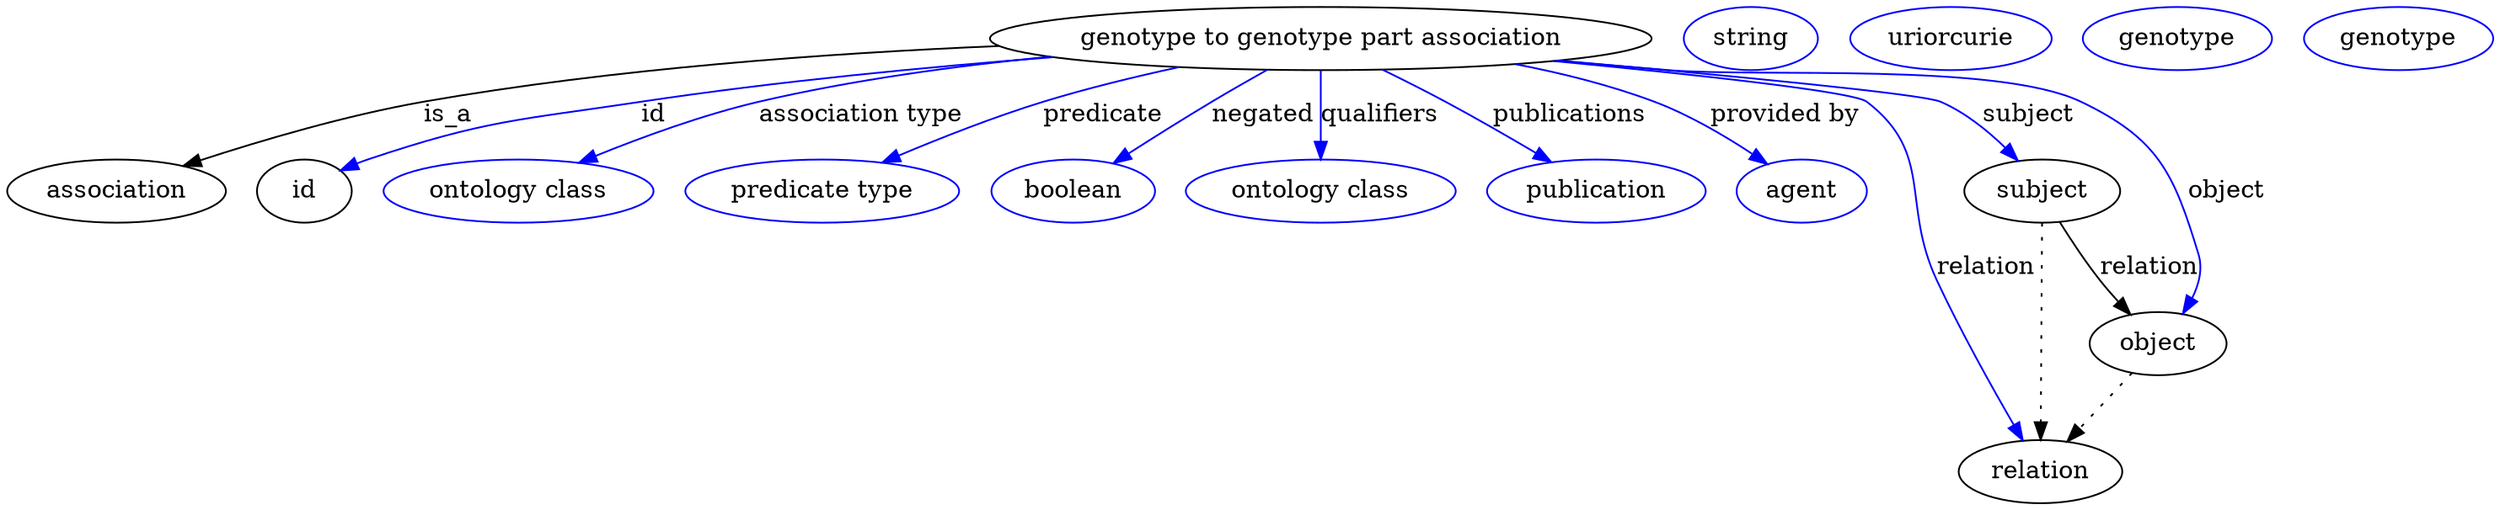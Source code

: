 digraph {
	graph [bb="0,0,1166.9,283"];
	node [label="\N"];
	"genotype to genotype part association"	 [height=0.5,
		label="genotype to genotype part association",
		pos="627.05,265",
		width=4.008];
	association	 [height=0.5,
		pos="50.046,178",
		width=1.3902];
	"genotype to genotype part association" -> association	 [label=is_a,
		lp="226.05,221.5",
		pos="e,84.578,191.04 487.74,260.2 407.43,255.6 304.88,246.6 215.05,229 173.31,220.82 127.18,206.05 94.328,194.51"];
	id	 [height=0.5,
		pos="145.05,178",
		width=0.75];
	"genotype to genotype part association" -> id	 [color=blue,
		label=id,
		lp="327.55,221.5",
		pos="e,166,189.51 510.37,254.34 453.36,248.34 383.88,239.85 322.05,229 258.65,217.88 241.57,217.87 181.05,196 179.17,195.32 177.27,194.57 \
175.37,193.78",
		style=solid];
	"association type"	 [color=blue,
		height=0.5,
		label="ontology class",
		pos="252.05,178",
		width=1.7151];
	"genotype to genotype part association" -> "association type"	 [color=blue,
		label="association type",
		lp="424.05,221.5",
		pos="e,284.47,193.38 512.47,253.98 470.39,248.45 422.63,240.42 380.05,229 350.47,221.07 318.47,208.32 293.86,197.55",
		style=solid];
	predicate	 [color=blue,
		height=0.5,
		label="predicate type",
		pos="392.05,178",
		width=1.679];
	"genotype to genotype part association" -> predicate	 [color=blue,
		label=predicate,
		lp="532.05,221.5",
		pos="e,423.82,193.39 567.04,248.61 547.72,242.91 526.32,236.13 507.05,229 482.07,219.76 454.79,207.75 433.07,197.7",
		style=solid];
	negated	 [color=blue,
		height=0.5,
		label=boolean,
		pos="509.05,178",
		width=1.0652];
	"genotype to genotype part association" -> negated	 [color=blue,
		label=negated,
		lp="597.55,221.5",
		pos="e,530.02,193.46 602.88,247.18 584.12,233.35 558.04,214.12 538.13,199.44",
		style=solid];
	qualifiers	 [color=blue,
		height=0.5,
		label="ontology class",
		pos="627.05,178",
		width=1.7151];
	"genotype to genotype part association" -> qualifiers	 [color=blue,
		label=qualifiers,
		lp="653.05,221.5",
		pos="e,627.05,196 627.05,246.97 627.05,235.19 627.05,219.56 627.05,206.16",
		style=solid];
	publications	 [color=blue,
		height=0.5,
		label=publication,
		pos="757.05,178",
		width=1.3902];
	"genotype to genotype part association" -> publications	 [color=blue,
		label=publications,
		lp="737.55,221.5",
		pos="e,734.18,194.04 655.08,247.23 664.05,241.47 674,235.02 683.05,229 697.22,219.57 712.75,208.91 725.91,199.79",
		style=solid];
	"provided by"	 [color=blue,
		height=0.5,
		label=agent,
		pos="855.05,178",
		width=0.83048];
	"genotype to genotype part association" -> "provided by"	 [color=blue,
		label="provided by",
		lp="836.05,221.5",
		pos="e,836.63,192.24 708.87,250.17 730.83,244.83 754.25,237.87 775.05,229 793.92,220.95 813.36,208.66 828.36,198.16",
		style=solid];
	relation	 [height=0.5,
		pos="970.05,18",
		width=1.0471];
	"genotype to genotype part association" -> relation	 [color=blue,
		label=relation,
		lp="947.05,134.5",
		pos="e,963.09,35.917 728.2,252.14 793.21,243.56 866.68,233.12 873.05,229 889.65,218.25 937.82,99.941 959.38,45.332",
		style=solid];
	subject	 [height=0.5,
		pos="977.05,178",
		width=0.99297];
	"genotype to genotype part association" -> subject	 [color=blue,
		label=subject,
		lp="967.55,221.5",
		pos="e,965.14,195.2 731.85,252.62 817.93,242.43 925.91,229.56 927.05,229 939.21,223.01 950.11,212.83 958.6,203.13",
		style=solid];
	object	 [height=0.5,
		pos="1030,91",
		width=0.9027];
	"genotype to genotype part association" -> object	 [color=blue,
		label=object,
		lp="1059,178",
		pos="e,1040.1,108.25 730.28,252.4 746.91,250.5 763.95,248.63 780.05,247 826.86,242.25 948.69,249.51 991.05,229 1032.2,209.07 1036.5,186.75 \
1046,142 1047.8,133.96 1046.4,125.37 1043.8,117.59",
		style=solid];
	association_id	 [color=blue,
		height=0.5,
		label=string,
		pos="820.05,265",
		width=0.84854];
	"genotype to genotype part association_relation"	 [color=blue,
		height=0.5,
		label=uriorcurie,
		pos="914.05,265",
		width=1.2638];
	subject -> relation	 [pos="e,970.84,36.223 976.26,159.96 975.05,132.35 972.73,79.375 971.29,46.525",
		style=dotted];
	subject -> object	 [label=relation,
		lp="1025,134.5",
		pos="e,1017.1,107.88 985.71,160.2 990.74,150.24 997.38,137.72 1004,127 1006.3,123.39 1008.8,119.67 1011.3,116.04"];
	"genotype to genotype part association_subject"	 [color=blue,
		height=0.5,
		label=genotype,
		pos="1020,265",
		width=1.1916];
	object -> relation	 [pos="e,984.02,35.006 1016.4,74.435 1008.8,65.141 999.11,53.359 990.57,42.968",
		style=dotted];
	"genotype to genotype part association_object"	 [color=blue,
		height=0.5,
		label=genotype,
		pos="1124,265",
		width=1.1916];
}
